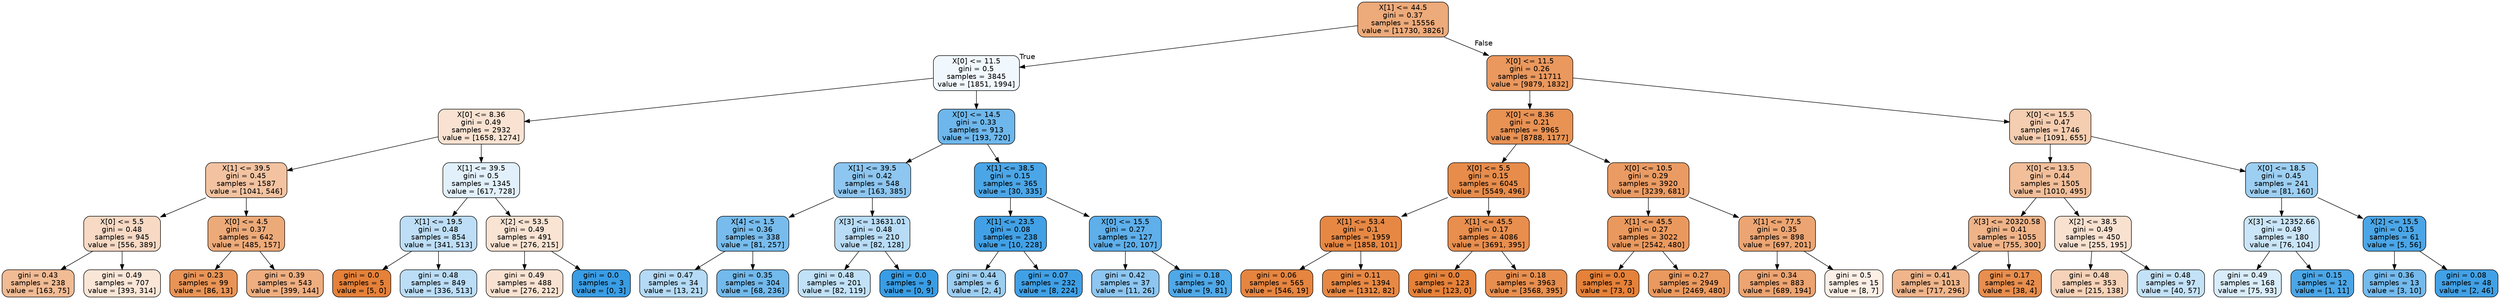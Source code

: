digraph Tree {
node [shape=box, style="filled, rounded", color="black", fontname=helvetica] ;
edge [fontname=helvetica] ;
0 [label="X[1] <= 44.5\ngini = 0.37\nsamples = 15556\nvalue = [11730, 3826]", fillcolor="#edaa7a"] ;
1 [label="X[0] <= 11.5\ngini = 0.5\nsamples = 3845\nvalue = [1851, 1994]", fillcolor="#f1f8fd"] ;
0 -> 1 [labeldistance=2.5, labelangle=45, headlabel="True"] ;
2 [label="X[0] <= 8.36\ngini = 0.49\nsamples = 2932\nvalue = [1658, 1274]", fillcolor="#f9e2d1"] ;
1 -> 2 ;
3 [label="X[1] <= 39.5\ngini = 0.45\nsamples = 1587\nvalue = [1041, 546]", fillcolor="#f3c3a1"] ;
2 -> 3 ;
4 [label="X[0] <= 5.5\ngini = 0.48\nsamples = 945\nvalue = [556, 389]", fillcolor="#f7d9c4"] ;
3 -> 4 ;
5 [label="gini = 0.43\nsamples = 238\nvalue = [163, 75]", fillcolor="#f1bb94"] ;
4 -> 5 ;
6 [label="gini = 0.49\nsamples = 707\nvalue = [393, 314]", fillcolor="#fae6d7"] ;
4 -> 6 ;
7 [label="X[0] <= 4.5\ngini = 0.37\nsamples = 642\nvalue = [485, 157]", fillcolor="#edaa79"] ;
3 -> 7 ;
8 [label="gini = 0.23\nsamples = 99\nvalue = [86, 13]", fillcolor="#e99457"] ;
7 -> 8 ;
9 [label="gini = 0.39\nsamples = 543\nvalue = [399, 144]", fillcolor="#eeae80"] ;
7 -> 9 ;
10 [label="X[1] <= 39.5\ngini = 0.5\nsamples = 1345\nvalue = [617, 728]", fillcolor="#e1f0fb"] ;
2 -> 10 ;
11 [label="X[1] <= 19.5\ngini = 0.48\nsamples = 854\nvalue = [341, 513]", fillcolor="#bddef6"] ;
10 -> 11 ;
12 [label="gini = 0.0\nsamples = 5\nvalue = [5, 0]", fillcolor="#e58139"] ;
11 -> 12 ;
13 [label="gini = 0.48\nsamples = 849\nvalue = [336, 513]", fillcolor="#bbddf6"] ;
11 -> 13 ;
14 [label="X[2] <= 53.5\ngini = 0.49\nsamples = 491\nvalue = [276, 215]", fillcolor="#f9e3d3"] ;
10 -> 14 ;
15 [label="gini = 0.49\nsamples = 488\nvalue = [276, 212]", fillcolor="#f9e2d1"] ;
14 -> 15 ;
16 [label="gini = 0.0\nsamples = 3\nvalue = [0, 3]", fillcolor="#399de5"] ;
14 -> 16 ;
17 [label="X[0] <= 14.5\ngini = 0.33\nsamples = 913\nvalue = [193, 720]", fillcolor="#6eb7ec"] ;
1 -> 17 ;
18 [label="X[1] <= 39.5\ngini = 0.42\nsamples = 548\nvalue = [163, 385]", fillcolor="#8dc6f0"] ;
17 -> 18 ;
19 [label="X[4] <= 1.5\ngini = 0.36\nsamples = 338\nvalue = [81, 257]", fillcolor="#77bced"] ;
18 -> 19 ;
20 [label="gini = 0.47\nsamples = 34\nvalue = [13, 21]", fillcolor="#b4daf5"] ;
19 -> 20 ;
21 [label="gini = 0.35\nsamples = 304\nvalue = [68, 236]", fillcolor="#72b9ec"] ;
19 -> 21 ;
22 [label="X[3] <= 13631.01\ngini = 0.48\nsamples = 210\nvalue = [82, 128]", fillcolor="#b8dcf6"] ;
18 -> 22 ;
23 [label="gini = 0.48\nsamples = 201\nvalue = [82, 119]", fillcolor="#c1e1f7"] ;
22 -> 23 ;
24 [label="gini = 0.0\nsamples = 9\nvalue = [0, 9]", fillcolor="#399de5"] ;
22 -> 24 ;
25 [label="X[1] <= 38.5\ngini = 0.15\nsamples = 365\nvalue = [30, 335]", fillcolor="#4ba6e7"] ;
17 -> 25 ;
26 [label="X[1] <= 23.5\ngini = 0.08\nsamples = 238\nvalue = [10, 228]", fillcolor="#42a1e6"] ;
25 -> 26 ;
27 [label="gini = 0.44\nsamples = 6\nvalue = [2, 4]", fillcolor="#9ccef2"] ;
26 -> 27 ;
28 [label="gini = 0.07\nsamples = 232\nvalue = [8, 224]", fillcolor="#40a0e6"] ;
26 -> 28 ;
29 [label="X[0] <= 15.5\ngini = 0.27\nsamples = 127\nvalue = [20, 107]", fillcolor="#5eafea"] ;
25 -> 29 ;
30 [label="gini = 0.42\nsamples = 37\nvalue = [11, 26]", fillcolor="#8dc6f0"] ;
29 -> 30 ;
31 [label="gini = 0.18\nsamples = 90\nvalue = [9, 81]", fillcolor="#4fa8e8"] ;
29 -> 31 ;
32 [label="X[0] <= 11.5\ngini = 0.26\nsamples = 11711\nvalue = [9879, 1832]", fillcolor="#ea985e"] ;
0 -> 32 [labeldistance=2.5, labelangle=-45, headlabel="False"] ;
33 [label="X[0] <= 8.36\ngini = 0.21\nsamples = 9965\nvalue = [8788, 1177]", fillcolor="#e89254"] ;
32 -> 33 ;
34 [label="X[0] <= 5.5\ngini = 0.15\nsamples = 6045\nvalue = [5549, 496]", fillcolor="#e78c4b"] ;
33 -> 34 ;
35 [label="X[1] <= 53.4\ngini = 0.1\nsamples = 1959\nvalue = [1858, 101]", fillcolor="#e68844"] ;
34 -> 35 ;
36 [label="gini = 0.06\nsamples = 565\nvalue = [546, 19]", fillcolor="#e68540"] ;
35 -> 36 ;
37 [label="gini = 0.11\nsamples = 1394\nvalue = [1312, 82]", fillcolor="#e78945"] ;
35 -> 37 ;
38 [label="X[1] <= 45.5\ngini = 0.17\nsamples = 4086\nvalue = [3691, 395]", fillcolor="#e88e4e"] ;
34 -> 38 ;
39 [label="gini = 0.0\nsamples = 123\nvalue = [123, 0]", fillcolor="#e58139"] ;
38 -> 39 ;
40 [label="gini = 0.18\nsamples = 3963\nvalue = [3568, 395]", fillcolor="#e88f4f"] ;
38 -> 40 ;
41 [label="X[0] <= 10.5\ngini = 0.29\nsamples = 3920\nvalue = [3239, 681]", fillcolor="#ea9b63"] ;
33 -> 41 ;
42 [label="X[1] <= 45.5\ngini = 0.27\nsamples = 3022\nvalue = [2542, 480]", fillcolor="#ea995e"] ;
41 -> 42 ;
43 [label="gini = 0.0\nsamples = 73\nvalue = [73, 0]", fillcolor="#e58139"] ;
42 -> 43 ;
44 [label="gini = 0.27\nsamples = 2949\nvalue = [2469, 480]", fillcolor="#ea995f"] ;
42 -> 44 ;
45 [label="X[1] <= 77.5\ngini = 0.35\nsamples = 898\nvalue = [697, 201]", fillcolor="#eca572"] ;
41 -> 45 ;
46 [label="gini = 0.34\nsamples = 883\nvalue = [689, 194]", fillcolor="#eca471"] ;
45 -> 46 ;
47 [label="gini = 0.5\nsamples = 15\nvalue = [8, 7]", fillcolor="#fcefe6"] ;
45 -> 47 ;
48 [label="X[0] <= 15.5\ngini = 0.47\nsamples = 1746\nvalue = [1091, 655]", fillcolor="#f5cdb0"] ;
32 -> 48 ;
49 [label="X[0] <= 13.5\ngini = 0.44\nsamples = 1505\nvalue = [1010, 495]", fillcolor="#f2bf9a"] ;
48 -> 49 ;
50 [label="X[3] <= 20320.58\ngini = 0.41\nsamples = 1055\nvalue = [755, 300]", fillcolor="#efb388"] ;
49 -> 50 ;
51 [label="gini = 0.41\nsamples = 1013\nvalue = [717, 296]", fillcolor="#f0b58b"] ;
50 -> 51 ;
52 [label="gini = 0.17\nsamples = 42\nvalue = [38, 4]", fillcolor="#e88e4e"] ;
50 -> 52 ;
53 [label="X[2] <= 38.5\ngini = 0.49\nsamples = 450\nvalue = [255, 195]", fillcolor="#f9e1d0"] ;
49 -> 53 ;
54 [label="gini = 0.48\nsamples = 353\nvalue = [215, 138]", fillcolor="#f6d2b8"] ;
53 -> 54 ;
55 [label="gini = 0.48\nsamples = 97\nvalue = [40, 57]", fillcolor="#c4e2f7"] ;
53 -> 55 ;
56 [label="X[0] <= 18.5\ngini = 0.45\nsamples = 241\nvalue = [81, 160]", fillcolor="#9dcff2"] ;
48 -> 56 ;
57 [label="X[3] <= 12352.66\ngini = 0.49\nsamples = 180\nvalue = [76, 104]", fillcolor="#cae5f8"] ;
56 -> 57 ;
58 [label="gini = 0.49\nsamples = 168\nvalue = [75, 93]", fillcolor="#d9ecfa"] ;
57 -> 58 ;
59 [label="gini = 0.15\nsamples = 12\nvalue = [1, 11]", fillcolor="#4ba6e7"] ;
57 -> 59 ;
60 [label="X[2] <= 15.5\ngini = 0.15\nsamples = 61\nvalue = [5, 56]", fillcolor="#4ba6e7"] ;
56 -> 60 ;
61 [label="gini = 0.36\nsamples = 13\nvalue = [3, 10]", fillcolor="#74baed"] ;
60 -> 61 ;
62 [label="gini = 0.08\nsamples = 48\nvalue = [2, 46]", fillcolor="#42a1e6"] ;
60 -> 62 ;
}